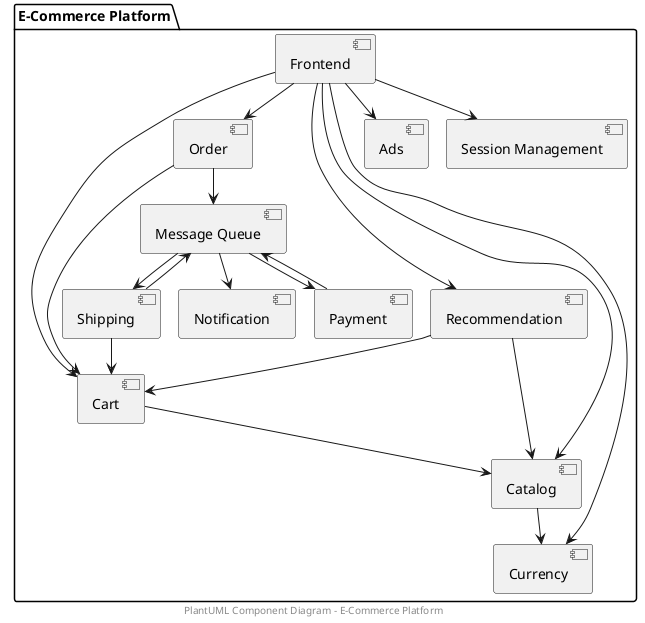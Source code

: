@startuml
!pragma layout smetana

package "E-Commerce Platform" {

  [Frontend] as Frontend
  [Catalog] as Catalog
  [Cart] as Cart
  [Order] as Order
  [Payment] as Payment
  [Shipping] as Shipping
  [Currency] as Currency
  [Recommendation] as Recommendation
  [Ads] as Ads
  [Notification] as Notification
  [Message Queue] as MQ
  [Session Management] as Session

  ' User browsing and product info
  Frontend --> Catalog

  ' Cart management and retrieval
  Frontend --> Cart
  Cart --> Catalog

  ' Frontend triggers checkout process
  Frontend --> Order

  ' Order depends on Cart
  Order --> Cart

  ' Order publishes to MQ to coordinate payment, shipping, notification asynchronously
  Order --> MQ

  ' Payment and Shipping consume order info via MQ
  MQ --> Payment
  MQ --> Shipping

  ' Payment processes payment, may publish payment result events
  Payment --> MQ

  ' Shipping calculates costs based on order/cart info
  Shipping --> MQ

  ' Notification consumes events from MQ for sending confirmations etc.
  MQ --> Notification

  ' Currency conversion used by Frontend and Catalog (for displaying prices)
  Frontend --> Currency
  Catalog --> Currency

  ' Recommendations based on Cart and Catalog, provided to Frontend
  Recommendation --> Cart
  Recommendation --> Catalog
  Frontend --> Recommendation

  ' Ads shown in frontend
  Frontend --> Ads

  ' Session management supports Frontend (no mandatory auth, but session tracking)
  Frontend --> Session

  ' Shipping may need access to Cart for cost/delivery estimation
  Shipping --> Cart

}

center footer PlantUML Component Diagram - E-Commerce Platform

@enduml
